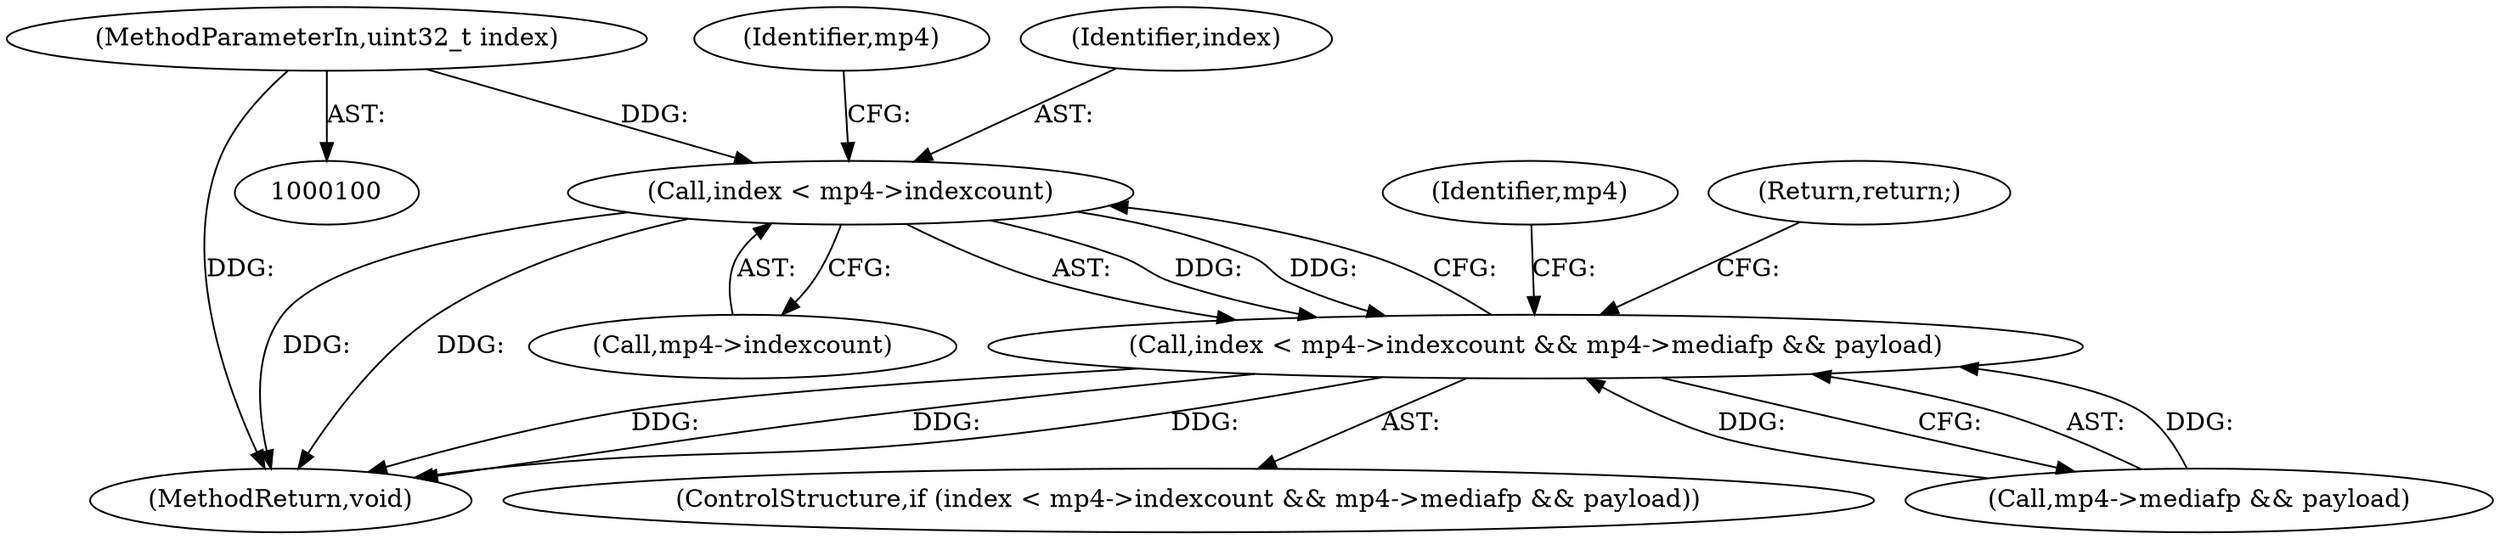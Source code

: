digraph "1_gpmf-parser_341f12cd5b97ab419e53853ca00176457c9f1681_7@pointer" {
"1000122" [label="(Call,index < mp4->indexcount)"];
"1000103" [label="(MethodParameterIn,uint32_t index)"];
"1000121" [label="(Call,index < mp4->indexcount && mp4->mediafp && payload)"];
"1000124" [label="(Call,mp4->indexcount)"];
"1000155" [label="(MethodReturn,void)"];
"1000154" [label="(Return,return;)"];
"1000122" [label="(Call,index < mp4->indexcount)"];
"1000135" [label="(Identifier,mp4)"];
"1000103" [label="(MethodParameterIn,uint32_t index)"];
"1000121" [label="(Call,index < mp4->indexcount && mp4->mediafp && payload)"];
"1000120" [label="(ControlStructure,if (index < mp4->indexcount && mp4->mediafp && payload))"];
"1000129" [label="(Identifier,mp4)"];
"1000127" [label="(Call,mp4->mediafp && payload)"];
"1000123" [label="(Identifier,index)"];
"1000122" -> "1000121"  [label="AST: "];
"1000122" -> "1000124"  [label="CFG: "];
"1000123" -> "1000122"  [label="AST: "];
"1000124" -> "1000122"  [label="AST: "];
"1000129" -> "1000122"  [label="CFG: "];
"1000121" -> "1000122"  [label="CFG: "];
"1000122" -> "1000155"  [label="DDG: "];
"1000122" -> "1000155"  [label="DDG: "];
"1000122" -> "1000121"  [label="DDG: "];
"1000122" -> "1000121"  [label="DDG: "];
"1000103" -> "1000122"  [label="DDG: "];
"1000103" -> "1000100"  [label="AST: "];
"1000103" -> "1000155"  [label="DDG: "];
"1000121" -> "1000120"  [label="AST: "];
"1000121" -> "1000127"  [label="CFG: "];
"1000127" -> "1000121"  [label="AST: "];
"1000135" -> "1000121"  [label="CFG: "];
"1000154" -> "1000121"  [label="CFG: "];
"1000121" -> "1000155"  [label="DDG: "];
"1000121" -> "1000155"  [label="DDG: "];
"1000121" -> "1000155"  [label="DDG: "];
"1000127" -> "1000121"  [label="DDG: "];
"1000127" -> "1000121"  [label="DDG: "];
}
